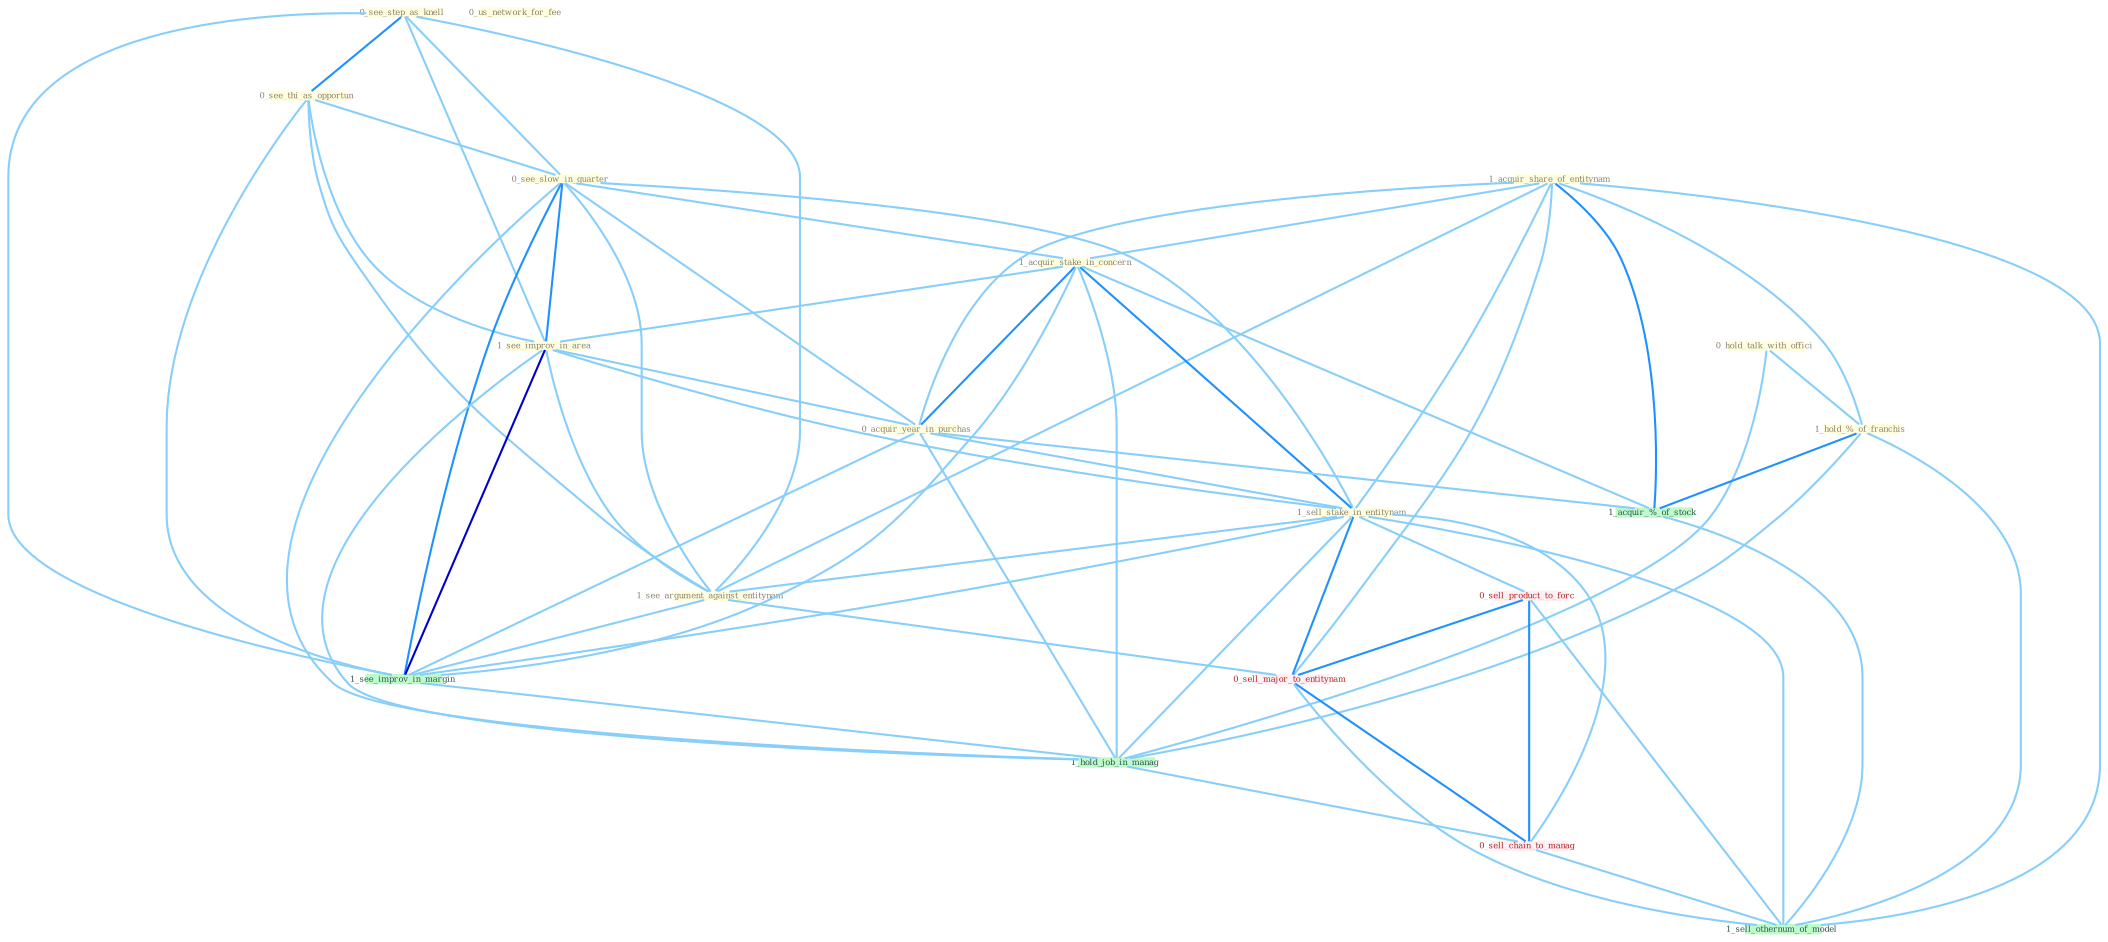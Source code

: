 Graph G{ 
    node
    [shape=polygon,style=filled,width=.5,height=.06,color="#BDFCC9",fixedsize=true,fontsize=4,
    fontcolor="#2f4f4f"];
    {node
    [color="#ffffe0", fontcolor="#8b7d6b"] "0_see_step_as_knell " "1_acquir_share_of_entitynam " "0_hold_talk_with_offici " "0_see_thi_as_opportun " "0_see_slow_in_quarter " "1_acquir_stake_in_concern " "1_see_improv_in_area " "0_acquir_year_in_purchas " "1_sell_stake_in_entitynam " "1_hold_%_of_franchis " "0_us_network_for_fee " "1_see_argument_against_entitynam "}
{node [color="#fff0f5", fontcolor="#b22222"] "0_sell_product_to_forc " "0_sell_major_to_entitynam " "0_sell_chain_to_manag "}
edge [color="#B0E2FF"];

	"0_see_step_as_knell " -- "0_see_thi_as_opportun " [w="2", color="#1e90ff" , len=0.8];
	"0_see_step_as_knell " -- "0_see_slow_in_quarter " [w="1", color="#87cefa" ];
	"0_see_step_as_knell " -- "1_see_improv_in_area " [w="1", color="#87cefa" ];
	"0_see_step_as_knell " -- "1_see_argument_against_entitynam " [w="1", color="#87cefa" ];
	"0_see_step_as_knell " -- "1_see_improv_in_margin " [w="1", color="#87cefa" ];
	"1_acquir_share_of_entitynam " -- "1_acquir_stake_in_concern " [w="1", color="#87cefa" ];
	"1_acquir_share_of_entitynam " -- "0_acquir_year_in_purchas " [w="1", color="#87cefa" ];
	"1_acquir_share_of_entitynam " -- "1_sell_stake_in_entitynam " [w="1", color="#87cefa" ];
	"1_acquir_share_of_entitynam " -- "1_hold_%_of_franchis " [w="1", color="#87cefa" ];
	"1_acquir_share_of_entitynam " -- "1_see_argument_against_entitynam " [w="1", color="#87cefa" ];
	"1_acquir_share_of_entitynam " -- "1_acquir_%_of_stock " [w="2", color="#1e90ff" , len=0.8];
	"1_acquir_share_of_entitynam " -- "0_sell_major_to_entitynam " [w="1", color="#87cefa" ];
	"1_acquir_share_of_entitynam " -- "1_sell_othernum_of_model " [w="1", color="#87cefa" ];
	"0_hold_talk_with_offici " -- "1_hold_%_of_franchis " [w="1", color="#87cefa" ];
	"0_hold_talk_with_offici " -- "1_hold_job_in_manag " [w="1", color="#87cefa" ];
	"0_see_thi_as_opportun " -- "0_see_slow_in_quarter " [w="1", color="#87cefa" ];
	"0_see_thi_as_opportun " -- "1_see_improv_in_area " [w="1", color="#87cefa" ];
	"0_see_thi_as_opportun " -- "1_see_argument_against_entitynam " [w="1", color="#87cefa" ];
	"0_see_thi_as_opportun " -- "1_see_improv_in_margin " [w="1", color="#87cefa" ];
	"0_see_slow_in_quarter " -- "1_acquir_stake_in_concern " [w="1", color="#87cefa" ];
	"0_see_slow_in_quarter " -- "1_see_improv_in_area " [w="2", color="#1e90ff" , len=0.8];
	"0_see_slow_in_quarter " -- "0_acquir_year_in_purchas " [w="1", color="#87cefa" ];
	"0_see_slow_in_quarter " -- "1_sell_stake_in_entitynam " [w="1", color="#87cefa" ];
	"0_see_slow_in_quarter " -- "1_see_argument_against_entitynam " [w="1", color="#87cefa" ];
	"0_see_slow_in_quarter " -- "1_see_improv_in_margin " [w="2", color="#1e90ff" , len=0.8];
	"0_see_slow_in_quarter " -- "1_hold_job_in_manag " [w="1", color="#87cefa" ];
	"1_acquir_stake_in_concern " -- "1_see_improv_in_area " [w="1", color="#87cefa" ];
	"1_acquir_stake_in_concern " -- "0_acquir_year_in_purchas " [w="2", color="#1e90ff" , len=0.8];
	"1_acquir_stake_in_concern " -- "1_sell_stake_in_entitynam " [w="2", color="#1e90ff" , len=0.8];
	"1_acquir_stake_in_concern " -- "1_see_improv_in_margin " [w="1", color="#87cefa" ];
	"1_acquir_stake_in_concern " -- "1_acquir_%_of_stock " [w="1", color="#87cefa" ];
	"1_acquir_stake_in_concern " -- "1_hold_job_in_manag " [w="1", color="#87cefa" ];
	"1_see_improv_in_area " -- "0_acquir_year_in_purchas " [w="1", color="#87cefa" ];
	"1_see_improv_in_area " -- "1_sell_stake_in_entitynam " [w="1", color="#87cefa" ];
	"1_see_improv_in_area " -- "1_see_argument_against_entitynam " [w="1", color="#87cefa" ];
	"1_see_improv_in_area " -- "1_see_improv_in_margin " [w="3", color="#0000cd" , len=0.6];
	"1_see_improv_in_area " -- "1_hold_job_in_manag " [w="1", color="#87cefa" ];
	"0_acquir_year_in_purchas " -- "1_sell_stake_in_entitynam " [w="1", color="#87cefa" ];
	"0_acquir_year_in_purchas " -- "1_see_improv_in_margin " [w="1", color="#87cefa" ];
	"0_acquir_year_in_purchas " -- "1_acquir_%_of_stock " [w="1", color="#87cefa" ];
	"0_acquir_year_in_purchas " -- "1_hold_job_in_manag " [w="1", color="#87cefa" ];
	"1_sell_stake_in_entitynam " -- "1_see_argument_against_entitynam " [w="1", color="#87cefa" ];
	"1_sell_stake_in_entitynam " -- "1_see_improv_in_margin " [w="1", color="#87cefa" ];
	"1_sell_stake_in_entitynam " -- "1_hold_job_in_manag " [w="1", color="#87cefa" ];
	"1_sell_stake_in_entitynam " -- "0_sell_product_to_forc " [w="1", color="#87cefa" ];
	"1_sell_stake_in_entitynam " -- "0_sell_major_to_entitynam " [w="2", color="#1e90ff" , len=0.8];
	"1_sell_stake_in_entitynam " -- "0_sell_chain_to_manag " [w="1", color="#87cefa" ];
	"1_sell_stake_in_entitynam " -- "1_sell_othernum_of_model " [w="1", color="#87cefa" ];
	"1_hold_%_of_franchis " -- "1_acquir_%_of_stock " [w="2", color="#1e90ff" , len=0.8];
	"1_hold_%_of_franchis " -- "1_hold_job_in_manag " [w="1", color="#87cefa" ];
	"1_hold_%_of_franchis " -- "1_sell_othernum_of_model " [w="1", color="#87cefa" ];
	"1_see_argument_against_entitynam " -- "1_see_improv_in_margin " [w="1", color="#87cefa" ];
	"1_see_argument_against_entitynam " -- "0_sell_major_to_entitynam " [w="1", color="#87cefa" ];
	"1_see_improv_in_margin " -- "1_hold_job_in_manag " [w="1", color="#87cefa" ];
	"1_acquir_%_of_stock " -- "1_sell_othernum_of_model " [w="1", color="#87cefa" ];
	"1_hold_job_in_manag " -- "0_sell_chain_to_manag " [w="1", color="#87cefa" ];
	"0_sell_product_to_forc " -- "0_sell_major_to_entitynam " [w="2", color="#1e90ff" , len=0.8];
	"0_sell_product_to_forc " -- "0_sell_chain_to_manag " [w="2", color="#1e90ff" , len=0.8];
	"0_sell_product_to_forc " -- "1_sell_othernum_of_model " [w="1", color="#87cefa" ];
	"0_sell_major_to_entitynam " -- "0_sell_chain_to_manag " [w="2", color="#1e90ff" , len=0.8];
	"0_sell_major_to_entitynam " -- "1_sell_othernum_of_model " [w="1", color="#87cefa" ];
	"0_sell_chain_to_manag " -- "1_sell_othernum_of_model " [w="1", color="#87cefa" ];
}